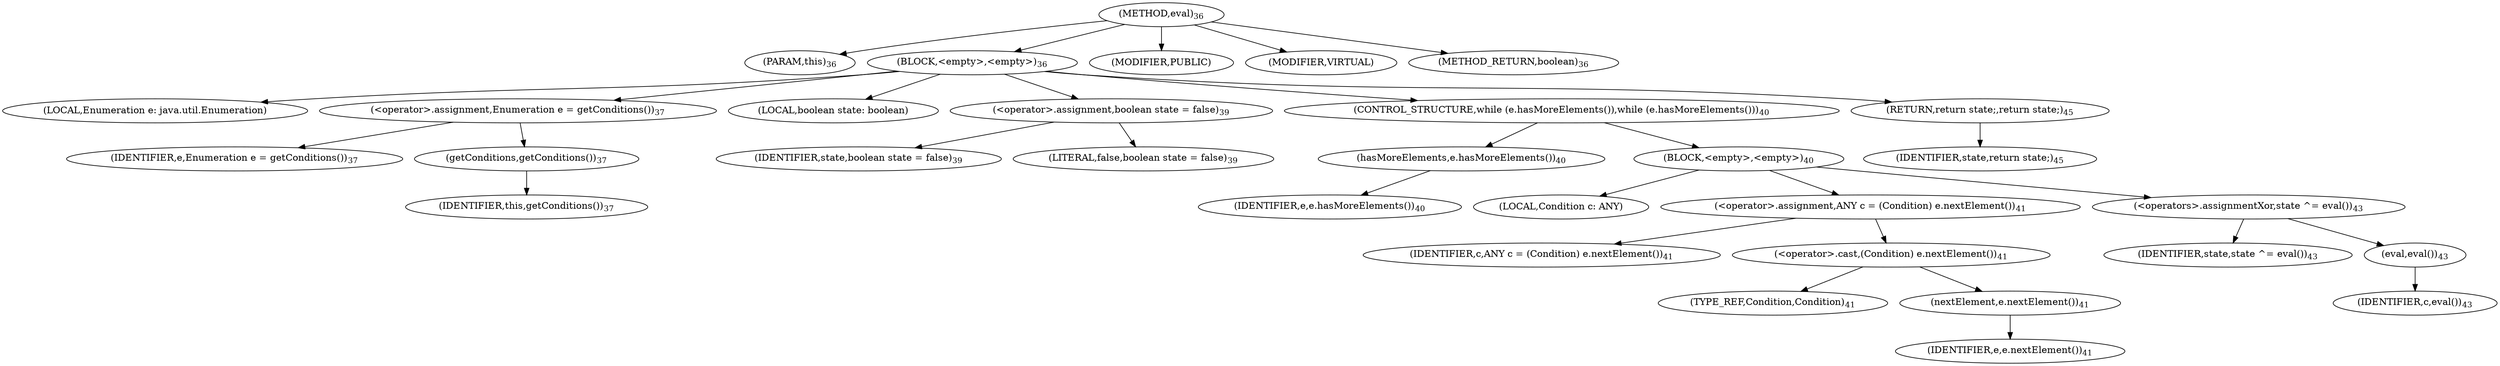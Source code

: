 digraph "eval" {  
"9" [label = <(METHOD,eval)<SUB>36</SUB>> ]
"4" [label = <(PARAM,this)<SUB>36</SUB>> ]
"10" [label = <(BLOCK,&lt;empty&gt;,&lt;empty&gt;)<SUB>36</SUB>> ]
"11" [label = <(LOCAL,Enumeration e: java.util.Enumeration)> ]
"12" [label = <(&lt;operator&gt;.assignment,Enumeration e = getConditions())<SUB>37</SUB>> ]
"13" [label = <(IDENTIFIER,e,Enumeration e = getConditions())<SUB>37</SUB>> ]
"14" [label = <(getConditions,getConditions())<SUB>37</SUB>> ]
"3" [label = <(IDENTIFIER,this,getConditions())<SUB>37</SUB>> ]
"15" [label = <(LOCAL,boolean state: boolean)> ]
"16" [label = <(&lt;operator&gt;.assignment,boolean state = false)<SUB>39</SUB>> ]
"17" [label = <(IDENTIFIER,state,boolean state = false)<SUB>39</SUB>> ]
"18" [label = <(LITERAL,false,boolean state = false)<SUB>39</SUB>> ]
"19" [label = <(CONTROL_STRUCTURE,while (e.hasMoreElements()),while (e.hasMoreElements()))<SUB>40</SUB>> ]
"20" [label = <(hasMoreElements,e.hasMoreElements())<SUB>40</SUB>> ]
"21" [label = <(IDENTIFIER,e,e.hasMoreElements())<SUB>40</SUB>> ]
"22" [label = <(BLOCK,&lt;empty&gt;,&lt;empty&gt;)<SUB>40</SUB>> ]
"23" [label = <(LOCAL,Condition c: ANY)> ]
"24" [label = <(&lt;operator&gt;.assignment,ANY c = (Condition) e.nextElement())<SUB>41</SUB>> ]
"25" [label = <(IDENTIFIER,c,ANY c = (Condition) e.nextElement())<SUB>41</SUB>> ]
"26" [label = <(&lt;operator&gt;.cast,(Condition) e.nextElement())<SUB>41</SUB>> ]
"27" [label = <(TYPE_REF,Condition,Condition)<SUB>41</SUB>> ]
"28" [label = <(nextElement,e.nextElement())<SUB>41</SUB>> ]
"29" [label = <(IDENTIFIER,e,e.nextElement())<SUB>41</SUB>> ]
"30" [label = <(&lt;operators&gt;.assignmentXor,state ^= eval())<SUB>43</SUB>> ]
"31" [label = <(IDENTIFIER,state,state ^= eval())<SUB>43</SUB>> ]
"32" [label = <(eval,eval())<SUB>43</SUB>> ]
"33" [label = <(IDENTIFIER,c,eval())<SUB>43</SUB>> ]
"34" [label = <(RETURN,return state;,return state;)<SUB>45</SUB>> ]
"35" [label = <(IDENTIFIER,state,return state;)<SUB>45</SUB>> ]
"36" [label = <(MODIFIER,PUBLIC)> ]
"37" [label = <(MODIFIER,VIRTUAL)> ]
"38" [label = <(METHOD_RETURN,boolean)<SUB>36</SUB>> ]
  "9" -> "4" 
  "9" -> "10" 
  "9" -> "36" 
  "9" -> "37" 
  "9" -> "38" 
  "10" -> "11" 
  "10" -> "12" 
  "10" -> "15" 
  "10" -> "16" 
  "10" -> "19" 
  "10" -> "34" 
  "12" -> "13" 
  "12" -> "14" 
  "14" -> "3" 
  "16" -> "17" 
  "16" -> "18" 
  "19" -> "20" 
  "19" -> "22" 
  "20" -> "21" 
  "22" -> "23" 
  "22" -> "24" 
  "22" -> "30" 
  "24" -> "25" 
  "24" -> "26" 
  "26" -> "27" 
  "26" -> "28" 
  "28" -> "29" 
  "30" -> "31" 
  "30" -> "32" 
  "32" -> "33" 
  "34" -> "35" 
}
